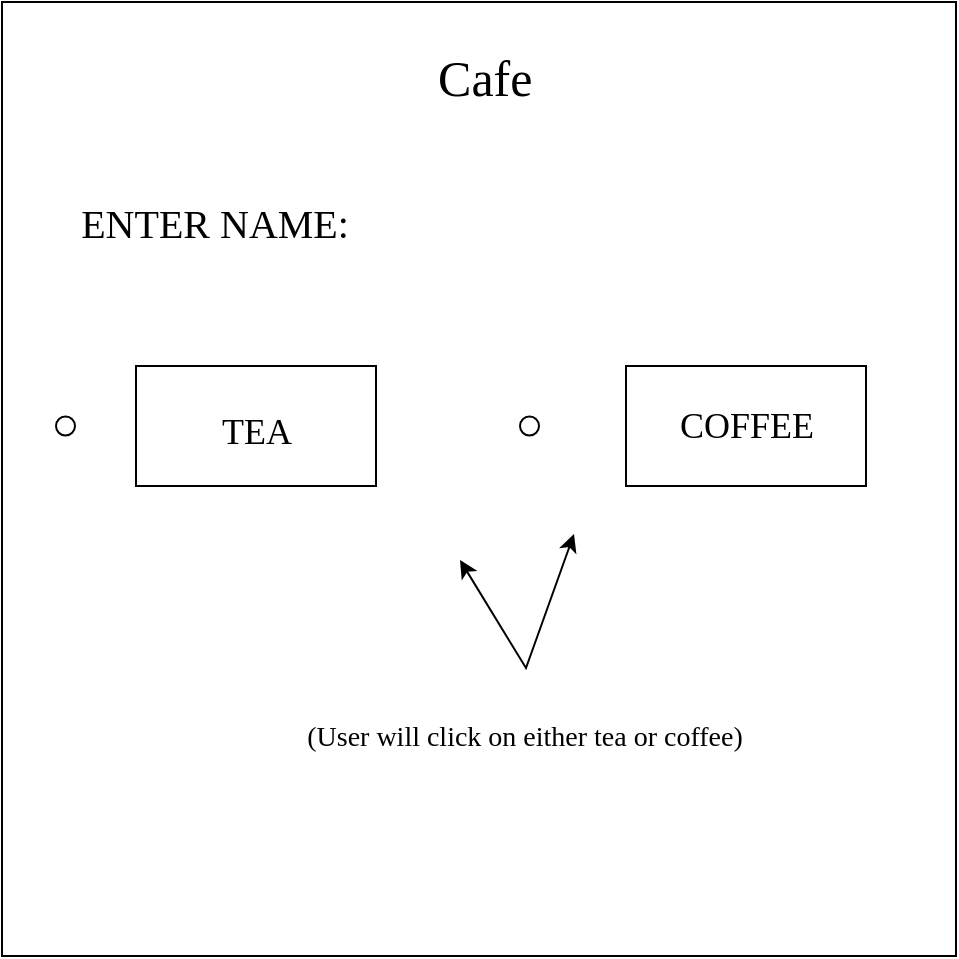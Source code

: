 <mxfile version="20.5.1" type="device" pages="3"><diagram id="slky8G4WHajttWxvNuw7" name="Page 1"><mxGraphModel dx="1449" dy="666" grid="0" gridSize="10" guides="1" tooltips="1" connect="1" arrows="1" fold="1" page="1" pageScale="1" pageWidth="850" pageHeight="1100" math="0" shadow="0"><root><mxCell id="0"/><mxCell id="1" parent="0"/><mxCell id="jaw1sZOJb7rysvSMlzZG-1" value="" style="whiteSpace=wrap;html=1;aspect=fixed;fontFamily=Times New Roman;fontSize=15;" vertex="1" parent="1"><mxGeometry x="183" y="77" width="477" height="477" as="geometry"/></mxCell><mxCell id="jaw1sZOJb7rysvSMlzZG-2" value="&lt;font style=&quot;font-size: 25px;&quot;&gt;Cafe&lt;/font&gt;&amp;nbsp;" style="text;html=1;resizable=0;autosize=1;align=center;verticalAlign=middle;points=[];fillColor=none;strokeColor=none;rounded=0;fontFamily=Times New Roman;fontSize=15;" vertex="1" parent="1"><mxGeometry x="391" y="94" width="69" height="42" as="geometry"/></mxCell><mxCell id="XEk37wGOaFi-Qd5A13kp-2" value="" style="rounded=0;whiteSpace=wrap;html=1;fontFamily=Times New Roman;fontSize=25;" vertex="1" parent="1"><mxGeometry x="250" y="259" width="120" height="60" as="geometry"/></mxCell><mxCell id="XEk37wGOaFi-Qd5A13kp-3" value="" style="rounded=0;whiteSpace=wrap;html=1;fontFamily=Times New Roman;fontSize=25;" vertex="1" parent="1"><mxGeometry x="495" y="259" width="120" height="60" as="geometry"/></mxCell><mxCell id="XEk37wGOaFi-Qd5A13kp-4" value="&lt;font style=&quot;font-size: 18px;&quot;&gt;TEA&lt;/font&gt;" style="text;html=1;resizable=0;autosize=1;align=center;verticalAlign=middle;points=[];fillColor=none;strokeColor=none;rounded=0;fontFamily=Times New Roman;fontSize=25;" vertex="1" parent="1"><mxGeometry x="283.5" y="268" width="53" height="42" as="geometry"/></mxCell><mxCell id="XEk37wGOaFi-Qd5A13kp-5" value="COFFEE" style="text;html=1;resizable=0;autosize=1;align=center;verticalAlign=middle;points=[];fillColor=none;strokeColor=none;rounded=0;fontFamily=Times New Roman;fontSize=18;" vertex="1" parent="1"><mxGeometry x="512.5" y="272" width="85" height="34" as="geometry"/></mxCell><mxCell id="yIiAZ6RA3RbxCBU-mNqS-1" value="ENTER NAME:" style="text;html=1;resizable=0;autosize=1;align=center;verticalAlign=middle;points=[];fillColor=none;strokeColor=none;rounded=0;fontFamily=Times New Roman;fontSize=20;" vertex="1" parent="1"><mxGeometry x="213" y="169" width="152" height="36" as="geometry"/></mxCell><mxCell id="jSaw9pMqM-ffr4TfXhYw-4" value="(User will click on either tea or coffee)" style="text;html=1;resizable=0;autosize=1;align=center;verticalAlign=middle;points=[];fillColor=none;strokeColor=none;rounded=0;fontFamily=Times New Roman;fontSize=14;" vertex="1" parent="1"><mxGeometry x="326" y="430" width="236" height="29" as="geometry"/></mxCell><mxCell id="jSaw9pMqM-ffr4TfXhYw-5" value="" style="ellipse;whiteSpace=wrap;html=1;aspect=fixed;fontFamily=Times New Roman;fontSize=14;" vertex="1" parent="1"><mxGeometry x="210" y="284.25" width="9.5" height="9.5" as="geometry"/></mxCell><mxCell id="jSaw9pMqM-ffr4TfXhYw-6" value="" style="ellipse;whiteSpace=wrap;html=1;aspect=fixed;fontFamily=Times New Roman;fontSize=14;" vertex="1" parent="1"><mxGeometry x="442" y="284.25" width="9.5" height="9.5" as="geometry"/></mxCell><mxCell id="jSaw9pMqM-ffr4TfXhYw-7" value="" style="endArrow=classic;startArrow=classic;html=1;rounded=0;fontFamily=Times New Roman;fontSize=14;" edge="1" parent="1"><mxGeometry width="50" height="50" relative="1" as="geometry"><mxPoint x="412" y="356" as="sourcePoint"/><mxPoint x="469" y="343" as="targetPoint"/><Array as="points"><mxPoint x="445" y="410"/></Array></mxGeometry></mxCell></root></mxGraphModel></diagram><diagram id="C5RBs43oDa-KdzZeNtuy" name="Page 2"><mxGraphModel dx="1449" dy="666" grid="0" gridSize="10" guides="1" tooltips="1" connect="1" arrows="1" fold="1" page="1" pageScale="1" pageWidth="827" pageHeight="1169" math="0" shadow="0"><root><mxCell id="WIyWlLk6GJQsqaUBKTNV-0"/><mxCell id="WIyWlLk6GJQsqaUBKTNV-1" parent="WIyWlLk6GJQsqaUBKTNV-0"/><mxCell id="ZIG9KhEIYytPPI3436Ny-0" value="" style="whiteSpace=wrap;html=1;aspect=fixed;" vertex="1" parent="WIyWlLk6GJQsqaUBKTNV-1"><mxGeometry x="138" y="11" width="585" height="585" as="geometry"/></mxCell><mxCell id="ZIG9KhEIYytPPI3436Ny-8" value="&lt;font style=&quot;font-size: 15px;&quot;&gt;SMALL&lt;br&gt;&lt;/font&gt;&lt;font style=&quot;font-size: 15px;&quot;&gt;MEDIUM&lt;br&gt;&lt;/font&gt;&lt;font style=&quot;font-size: 15px;&quot;&gt;LARGE&lt;/font&gt;" style="text;html=1;resizable=0;autosize=1;align=center;verticalAlign=middle;points=[];fillColor=none;strokeColor=none;rounded=0;fontFamily=Times New Roman;fontSize=20;" vertex="1" parent="WIyWlLk6GJQsqaUBKTNV-1"><mxGeometry x="384" y="141" width="81" height="84" as="geometry"/></mxCell><mxCell id="ZIG9KhEIYytPPI3436Ny-10" value="" style="ellipse;whiteSpace=wrap;html=1;aspect=fixed;fontFamily=Times New Roman;fontSize=15;" vertex="1" parent="WIyWlLk6GJQsqaUBKTNV-1"><mxGeometry x="320" y="159" width="9" height="9" as="geometry"/></mxCell><mxCell id="ZIG9KhEIYytPPI3436Ny-12" value="" style="ellipse;whiteSpace=wrap;html=1;aspect=fixed;fontFamily=Times New Roman;fontSize=15;" vertex="1" parent="WIyWlLk6GJQsqaUBKTNV-1"><mxGeometry x="320" y="178.5" width="9" height="9" as="geometry"/></mxCell><mxCell id="ZIG9KhEIYytPPI3436Ny-13" value="" style="ellipse;whiteSpace=wrap;html=1;aspect=fixed;fontFamily=Times New Roman;fontSize=15;" vertex="1" parent="WIyWlLk6GJQsqaUBKTNV-1"><mxGeometry x="320" y="202" width="9" height="9" as="geometry"/></mxCell><mxCell id="ZIG9KhEIYytPPI3436Ny-14" value="HOT&lt;br&gt;ICED" style="text;html=1;resizable=0;autosize=1;align=center;verticalAlign=middle;points=[];fillColor=none;strokeColor=none;rounded=0;fontFamily=Times New Roman;fontSize=15;" vertex="1" parent="WIyWlLk6GJQsqaUBKTNV-1"><mxGeometry x="390" y="254" width="53" height="48" as="geometry"/></mxCell><mxCell id="ZIG9KhEIYytPPI3436Ny-15" value="" style="ellipse;whiteSpace=wrap;html=1;aspect=fixed;fontFamily=Times New Roman;fontSize=15;" vertex="1" parent="WIyWlLk6GJQsqaUBKTNV-1"><mxGeometry x="320" y="264" width="9" height="9" as="geometry"/></mxCell><mxCell id="ZIG9KhEIYytPPI3436Ny-16" value="" style="ellipse;whiteSpace=wrap;html=1;aspect=fixed;fontFamily=Times New Roman;fontSize=15;" vertex="1" parent="WIyWlLk6GJQsqaUBKTNV-1"><mxGeometry x="320" y="283" width="9" height="9" as="geometry"/></mxCell><mxCell id="ZIG9KhEIYytPPI3436Ny-17" value="SWEETENED&lt;br&gt;UNSWEETENED" style="text;html=1;resizable=0;autosize=1;align=center;verticalAlign=middle;points=[];fillColor=none;strokeColor=none;rounded=0;fontFamily=Times New Roman;fontSize=15;" vertex="1" parent="WIyWlLk6GJQsqaUBKTNV-1"><mxGeometry x="365.5" y="351" width="130" height="48" as="geometry"/></mxCell><mxCell id="ZIG9KhEIYytPPI3436Ny-18" value="" style="ellipse;whiteSpace=wrap;html=1;aspect=fixed;fontFamily=Times New Roman;fontSize=15;" vertex="1" parent="WIyWlLk6GJQsqaUBKTNV-1"><mxGeometry x="320" y="359" width="9" height="9" as="geometry"/></mxCell><mxCell id="ZIG9KhEIYytPPI3436Ny-19" value="" style="ellipse;whiteSpace=wrap;html=1;aspect=fixed;fontFamily=Times New Roman;fontSize=15;" vertex="1" parent="WIyWlLk6GJQsqaUBKTNV-1"><mxGeometry x="320" y="380" width="9" height="9" as="geometry"/></mxCell><mxCell id="ZIG9KhEIYytPPI3436Ny-20" value="DAIRY&lt;br&gt;OAT&lt;br&gt;ALMOND MILK&lt;br&gt;SOY&lt;br&gt;COCONUT" style="text;html=1;resizable=0;autosize=1;align=center;verticalAlign=middle;points=[];fillColor=none;strokeColor=none;rounded=0;fontFamily=Times New Roman;fontSize=15;" vertex="1" parent="WIyWlLk6GJQsqaUBKTNV-1"><mxGeometry x="361.5" y="432" width="126" height="102" as="geometry"/></mxCell><mxCell id="ZIG9KhEIYytPPI3436Ny-21" value="" style="ellipse;whiteSpace=wrap;html=1;aspect=fixed;fontFamily=Times New Roman;fontSize=15;" vertex="1" parent="WIyWlLk6GJQsqaUBKTNV-1"><mxGeometry x="320" y="441" width="9" height="9" as="geometry"/></mxCell><mxCell id="ZIG9KhEIYytPPI3436Ny-22" value="" style="ellipse;whiteSpace=wrap;html=1;aspect=fixed;fontFamily=Times New Roman;fontSize=15;" vertex="1" parent="WIyWlLk6GJQsqaUBKTNV-1"><mxGeometry x="320" y="461" width="9" height="9" as="geometry"/></mxCell><mxCell id="ZIG9KhEIYytPPI3436Ny-23" value="" style="ellipse;whiteSpace=wrap;html=1;aspect=fixed;fontFamily=Times New Roman;fontSize=15;" vertex="1" parent="WIyWlLk6GJQsqaUBKTNV-1"><mxGeometry x="320" y="478.5" width="9" height="9" as="geometry"/></mxCell><mxCell id="ZIG9KhEIYytPPI3436Ny-25" value="" style="ellipse;whiteSpace=wrap;html=1;aspect=fixed;fontFamily=Times New Roman;fontSize=15;" vertex="1" parent="WIyWlLk6GJQsqaUBKTNV-1"><mxGeometry x="320" y="514" width="9" height="9" as="geometry"/></mxCell><mxCell id="ZIG9KhEIYytPPI3436Ny-27" value="" style="ellipse;whiteSpace=wrap;html=1;aspect=fixed;fontFamily=Times New Roman;fontSize=15;" vertex="1" parent="WIyWlLk6GJQsqaUBKTNV-1"><mxGeometry x="320" y="499" width="9" height="9" as="geometry"/></mxCell><mxCell id="OYEjICQX1cB2vqKWL97k-1" value="&lt;font style=&quot;font-size: 20px;&quot;&gt;CAFE&lt;/font&gt;" style="text;html=1;resizable=0;autosize=1;align=center;verticalAlign=middle;points=[];fillColor=none;strokeColor=none;rounded=0;fontFamily=Times New Roman;fontSize=18;" vertex="1" parent="WIyWlLk6GJQsqaUBKTNV-1"><mxGeometry x="396" y="58" width="69" height="36" as="geometry"/></mxCell><mxCell id="BG3igPbxeRQO8O4X7Abx-0" value="&lt;font style=&quot;font-size: 15px;&quot;&gt;($2.50)&lt;/font&gt;" style="text;html=1;resizable=0;autosize=1;align=center;verticalAlign=middle;points=[];fillColor=none;strokeColor=none;rounded=0;fontFamily=Times New Roman;fontSize=20;" vertex="1" parent="WIyWlLk6GJQsqaUBKTNV-1"><mxGeometry x="446" y="141" width="62" height="36" as="geometry"/></mxCell><mxCell id="BG3igPbxeRQO8O4X7Abx-2" value="($3.00)" style="text;html=1;resizable=0;autosize=1;align=center;verticalAlign=middle;points=[];fillColor=none;strokeColor=none;rounded=0;fontFamily=Times New Roman;fontSize=15;" vertex="1" parent="WIyWlLk6GJQsqaUBKTNV-1"><mxGeometry x="450" y="168" width="62" height="30" as="geometry"/></mxCell><mxCell id="BG3igPbxeRQO8O4X7Abx-3" value="($3.50)" style="text;html=1;resizable=0;autosize=1;align=center;verticalAlign=middle;points=[];fillColor=none;strokeColor=none;rounded=0;fontFamily=Times New Roman;fontSize=15;" vertex="1" parent="WIyWlLk6GJQsqaUBKTNV-1"><mxGeometry x="443" y="191.5" width="62" height="30" as="geometry"/></mxCell><mxCell id="BG3igPbxeRQO8O4X7Abx-4" value="(+$0.50)" style="text;html=1;resizable=0;autosize=1;align=center;verticalAlign=middle;points=[];fillColor=none;strokeColor=none;rounded=0;fontFamily=Times New Roman;fontSize=15;" vertex="1" parent="WIyWlLk6GJQsqaUBKTNV-1"><mxGeometry x="429" y="272" width="70" height="30" as="geometry"/></mxCell><mxCell id="BG3igPbxeRQO8O4X7Abx-7" value="(+$0.70)" style="text;html=1;resizable=0;autosize=1;align=center;verticalAlign=middle;points=[];fillColor=none;strokeColor=none;rounded=0;fontFamily=Times New Roman;fontSize=15;" vertex="1" parent="WIyWlLk6GJQsqaUBKTNV-1"><mxGeometry x="439" y="448.5" width="70" height="30" as="geometry"/></mxCell><mxCell id="BG3igPbxeRQO8O4X7Abx-8" value="(+$0.70)" style="text;html=1;resizable=0;autosize=1;align=center;verticalAlign=middle;points=[];fillColor=none;strokeColor=none;rounded=0;fontFamily=Times New Roman;fontSize=15;" vertex="1" parent="WIyWlLk6GJQsqaUBKTNV-1"><mxGeometry x="473" y="468" width="70" height="30" as="geometry"/></mxCell><mxCell id="BG3igPbxeRQO8O4X7Abx-9" value="(+$0.70)" style="text;html=1;resizable=0;autosize=1;align=center;verticalAlign=middle;points=[];fillColor=none;strokeColor=none;rounded=0;fontFamily=Times New Roman;fontSize=15;" vertex="1" parent="WIyWlLk6GJQsqaUBKTNV-1"><mxGeometry x="435" y="484" width="70" height="30" as="geometry"/></mxCell><mxCell id="BG3igPbxeRQO8O4X7Abx-10" value="(+$0.70)" style="text;html=1;resizable=0;autosize=1;align=center;verticalAlign=middle;points=[];fillColor=none;strokeColor=none;rounded=0;fontFamily=Times New Roman;fontSize=15;" vertex="1" parent="WIyWlLk6GJQsqaUBKTNV-1"><mxGeometry x="454" y="503.5" width="70" height="30" as="geometry"/></mxCell><mxCell id="stidVoIdY2lCklGcoAoO-0" value="(User will select base&amp;nbsp; ingredients)" style="text;html=1;resizable=0;autosize=1;align=center;verticalAlign=middle;points=[];fillColor=none;strokeColor=none;rounded=0;fontFamily=Times New Roman;fontSize=14;" vertex="1" parent="WIyWlLk6GJQsqaUBKTNV-1"><mxGeometry x="324.5" y="21" width="212" height="29" as="geometry"/></mxCell></root></mxGraphModel></diagram><diagram id="6kxgKdm4tSA0xP4kJbC1" name="Page-3"><mxGraphModel dx="1449" dy="666" grid="0" gridSize="10" guides="1" tooltips="1" connect="1" arrows="1" fold="1" page="1" pageScale="1" pageWidth="850" pageHeight="1100" math="0" shadow="0"><root><mxCell id="0"/><mxCell id="1" parent="0"/><mxCell id="t7nI_B5K2Yc3k_uSif---1" value="" style="whiteSpace=wrap;html=1;aspect=fixed;fontFamily=Times New Roman;fontSize=15;" vertex="1" parent="1"><mxGeometry x="165" y="64" width="521" height="521" as="geometry"/></mxCell><mxCell id="t7nI_B5K2Yc3k_uSif---2" value="&lt;font style=&quot;font-size: 18px;&quot;&gt;CAFE&lt;/font&gt;" style="text;html=1;resizable=0;autosize=1;align=center;verticalAlign=middle;points=[];fillColor=none;strokeColor=none;rounded=0;fontFamily=Times New Roman;fontSize=15;" vertex="1" parent="1"><mxGeometry x="407" y="70" width="64" height="34" as="geometry"/></mxCell><mxCell id="t7nI_B5K2Yc3k_uSif---3" value="&lt;font style=&quot;font-size: 14px;&quot;&gt;CUST. NAME:&lt;/font&gt;" style="text;html=1;resizable=0;autosize=1;align=center;verticalAlign=middle;points=[];fillColor=none;strokeColor=none;rounded=0;fontFamily=Times New Roman;fontSize=18;" vertex="1" parent="1"><mxGeometry x="177" y="123" width="105" height="34" as="geometry"/></mxCell><mxCell id="t7nI_B5K2Yc3k_uSif---4" value="&lt;font style=&quot;font-size: 14px;&quot;&gt;AMOUNT&lt;/font&gt;" style="text;html=1;resizable=0;autosize=1;align=center;verticalAlign=middle;points=[];fillColor=none;strokeColor=none;rounded=0;fontFamily=Times New Roman;fontSize=15;" vertex="1" parent="1"><mxGeometry x="574" y="225" width="79" height="30" as="geometry"/></mxCell><mxCell id="t7nI_B5K2Yc3k_uSif---5" value="&lt;font style=&quot;font-size: 14px;&quot;&gt;SUBTOTAL&lt;br&gt;TOTAL TAX&lt;br&gt;TOTAL&lt;/font&gt;" style="text;html=1;resizable=0;autosize=1;align=center;verticalAlign=middle;points=[];fillColor=none;strokeColor=none;rounded=0;fontFamily=Times New Roman;fontSize=15;" vertex="1" parent="1"><mxGeometry x="211" y="456" width="93" height="66" as="geometry"/></mxCell><mxCell id="t7nI_B5K2Yc3k_uSif---6" value="&lt;font style=&quot;font-size: 14px;&quot;&gt;ITEM&lt;/font&gt;&lt;font style=&quot;font-size: 12px;&quot;&gt;:&lt;/font&gt;" style="text;html=1;resizable=0;autosize=1;align=center;verticalAlign=middle;points=[];fillColor=none;strokeColor=none;rounded=0;fontFamily=Times New Roman;fontSize=15;" vertex="1" parent="1"><mxGeometry x="220" y="225" width="56" height="30" as="geometry"/></mxCell><mxCell id="aIpneVzWpjPdFftVhpQQ-1" value="EMILY&amp;nbsp;" style="text;html=1;resizable=0;autosize=1;align=center;verticalAlign=middle;points=[];fillColor=none;strokeColor=none;rounded=0;fontFamily=Times New Roman;fontSize=14;" vertex="1" parent="1"><mxGeometry x="282" y="125.5" width="64" height="29" as="geometry"/></mxCell><mxCell id="aIpneVzWpjPdFftVhpQQ-2" value="L ICED COFFEE" style="text;html=1;resizable=0;autosize=1;align=center;verticalAlign=middle;points=[];fillColor=none;strokeColor=none;rounded=0;fontFamily=Times New Roman;fontSize=14;" vertex="1" parent="1"><mxGeometry x="192" y="284" width="118" height="29" as="geometry"/></mxCell><mxCell id="aIpneVzWpjPdFftVhpQQ-3" value="$4.58" style="text;html=1;resizable=0;autosize=1;align=center;verticalAlign=middle;points=[];fillColor=none;strokeColor=none;rounded=0;fontFamily=Times New Roman;fontSize=14;" vertex="1" parent="1"><mxGeometry x="591" y="284" width="50" height="29" as="geometry"/></mxCell><mxCell id="aIpneVzWpjPdFftVhpQQ-4" value="$4.58" style="text;html=1;resizable=0;autosize=1;align=center;verticalAlign=middle;points=[];fillColor=none;strokeColor=none;rounded=0;fontFamily=Times New Roman;fontSize=14;" vertex="1" parent="1"><mxGeometry x="584" y="456" width="50" height="29" as="geometry"/></mxCell><mxCell id="aIpneVzWpjPdFftVhpQQ-5" value="$0.23" style="text;html=1;resizable=0;autosize=1;align=center;verticalAlign=middle;points=[];fillColor=none;strokeColor=none;rounded=0;fontFamily=Times New Roman;fontSize=14;" vertex="1" parent="1"><mxGeometry x="584" y="474.5" width="50" height="29" as="geometry"/></mxCell><mxCell id="aIpneVzWpjPdFftVhpQQ-6" value="$4.81" style="text;html=1;resizable=0;autosize=1;align=center;verticalAlign=middle;points=[];fillColor=none;strokeColor=none;rounded=0;fontFamily=Times New Roman;fontSize=14;" vertex="1" parent="1"><mxGeometry x="584" y="493" width="50" height="29" as="geometry"/></mxCell><mxCell id="AIdcm9zUtPvE58bMdXPs-1" value="(Receipt Example)" style="text;html=1;resizable=0;autosize=1;align=center;verticalAlign=middle;points=[];fillColor=none;strokeColor=none;rounded=0;fontFamily=Times New Roman;fontSize=14;" vertex="1" parent="1"><mxGeometry x="171" y="70" width="123" height="29" as="geometry"/></mxCell></root></mxGraphModel></diagram></mxfile>